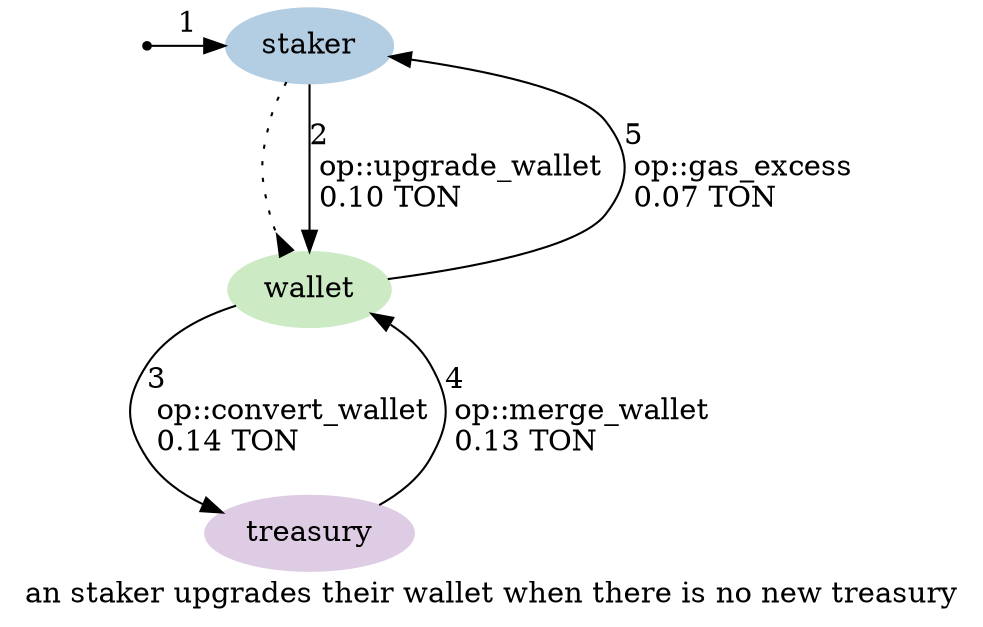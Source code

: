 digraph {
    label="an staker upgrades their wallet when there is no new treasury"
    node [ colorscheme=pastel19 style=filled ]

    /* Entities */
    external [ shape=point ]
    staker [ color=2 ]
    wallet [ color=3 ]
    treasury [ color=4 ]

    /* Relationships */
    staker -> wallet [ arrowhead=inv style=dotted ]
    external -> staker [ label="1" ]
    staker -> wallet [ label="2\l op::upgrade_wallet\l 0.10 TON\l" ]
    wallet -> treasury [ label="3\l op::convert_wallet\l 0.14 TON\l" ]
    treasury -> wallet [ label="4\l op::merge_wallet\l 0.13 TON\l" ]
    wallet -> staker [ label="5\l op::gas_excess\l 0.07 TON\l" ]

    /* Ranks */
    { rank=min external staker }
    { rank=max treasury }
}
